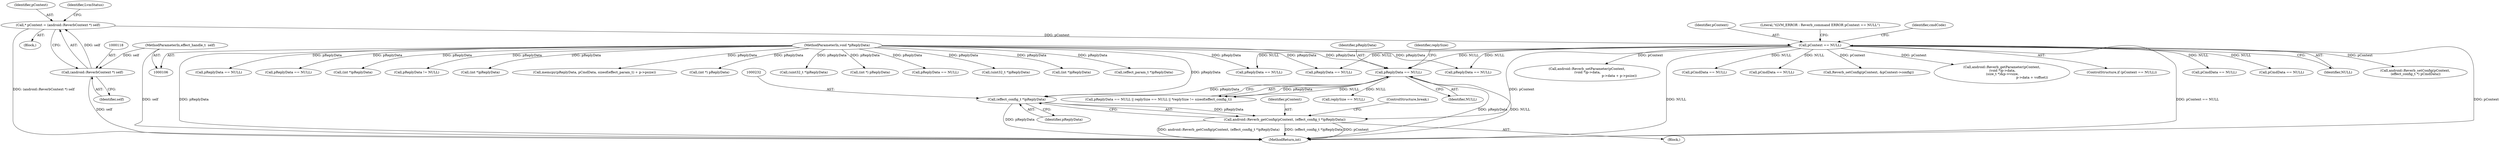 digraph "0_Android_9e29523b9537983b4c4b205ff868d0b3bca0383b_0@pointer" {
"1000231" [label="(Call,(effect_config_t *)pReplyData)"];
"1000211" [label="(Call,pReplyData == NULL)"];
"1000112" [label="(MethodParameterIn,void *pReplyData)"];
"1000127" [label="(Call,pContext == NULL)"];
"1000115" [label="(Call,* pContext = (android::ReverbContext *) self)"];
"1000117" [label="(Call,(android::ReverbContext *) self)"];
"1000107" [label="(MethodParameterIn,effect_handle_t  self)"];
"1000229" [label="(Call,android::Reverb_getConfig(pContext, (effect_config_t *)pReplyData))"];
"1000119" [label="(Identifier,self)"];
"1000563" [label="(Call,pCmdData == NULL)"];
"1000430" [label="(Call,(int *)pReplyData)"];
"1000138" [label="(Block,)"];
"1000129" [label="(Identifier,NULL)"];
"1000128" [label="(Identifier,pContext)"];
"1000116" [label="(Identifier,pContext)"];
"1000202" [label="(Call,android::Reverb_setConfig(pContext,\n (effect_config_t *) pCmdData))"];
"1000311" [label="(Call,memcpy(pReplyData, pCmdData, sizeof(effect_param_t) + p->psize))"];
"1000215" [label="(Call,replySize == NULL)"];
"1000115" [label="(Call,* pContext = (android::ReverbContext *) self)"];
"1000433" [label="(Call,android::Reverb_setParameter(pContext,\n (void *)p->data,\n                                                              p->data + p->psize))"];
"1000142" [label="(Call,pReplyData == NULL)"];
"1000688" [label="(MethodReturn,int)"];
"1000127" [label="(Call,pContext == NULL)"];
"1000162" [label="(Call,(int *) pReplyData)"];
"1000619" [label="(Call,(uint32_t *)pReplyData)"];
"1000132" [label="(Literal,\"\tLVM_ERROR : Reverb_command ERROR pContext == NULL\")"];
"1000213" [label="(Identifier,NULL)"];
"1000199" [label="(Call,(int *) pReplyData)"];
"1000271" [label="(Call,pCmdData == NULL)"];
"1000179" [label="(Call,pReplyData == NULL)"];
"1000628" [label="(Call,(uint32_t *)pReplyData)"];
"1000211" [label="(Call,pReplyData == NULL)"];
"1000216" [label="(Identifier,replySize)"];
"1000107" [label="(MethodParameterIn,effect_handle_t  self)"];
"1000229" [label="(Call,android::Reverb_getConfig(pContext, (effect_config_t *)pReplyData))"];
"1000170" [label="(Call,pCmdData == NULL)"];
"1000236" [label="(Call,Reverb_setConfig(pContext, &pContext->config))"];
"1000550" [label="(Call,(int *)pReplyData)"];
"1000322" [label="(Call,(effect_param_t *)pReplyData)"];
"1000345" [label="(Call,android::Reverb_getParameter(pContext,\n (void *)p->data,\n (size_t *)&p->vsize,\n                                                          p->data + voffset))"];
"1000391" [label="(Call,pReplyData == NULL)"];
"1000210" [label="(Call,pReplyData == NULL || replySize == NULL || *replySize != sizeof(effect_config_t))"];
"1000230" [label="(Identifier,pContext)"];
"1000124" [label="(Identifier,LvmStatus)"];
"1000117" [label="(Call,(android::ReverbContext *) self)"];
"1000289" [label="(Call,pReplyData == NULL)"];
"1000113" [label="(Block,)"];
"1000233" [label="(Identifier,pReplyData)"];
"1000112" [label="(MethodParameterIn,void *pReplyData)"];
"1000126" [label="(ControlStructure,if (pContext == NULL))"];
"1000379" [label="(Call,pCmdData == NULL)"];
"1000234" [label="(ControlStructure,break;)"];
"1000212" [label="(Identifier,pReplyData)"];
"1000479" [label="(Call,(int *)pReplyData)"];
"1000137" [label="(Identifier,cmdCode)"];
"1000231" [label="(Call,(effect_config_t *)pReplyData)"];
"1000579" [label="(Call,pReplyData != NULL)"];
"1000522" [label="(Call,pReplyData == NULL)"];
"1000451" [label="(Call,pReplyData == NULL)"];
"1000231" -> "1000229"  [label="AST: "];
"1000231" -> "1000233"  [label="CFG: "];
"1000232" -> "1000231"  [label="AST: "];
"1000233" -> "1000231"  [label="AST: "];
"1000229" -> "1000231"  [label="CFG: "];
"1000231" -> "1000688"  [label="DDG: pReplyData"];
"1000231" -> "1000229"  [label="DDG: pReplyData"];
"1000211" -> "1000231"  [label="DDG: pReplyData"];
"1000112" -> "1000231"  [label="DDG: pReplyData"];
"1000211" -> "1000210"  [label="AST: "];
"1000211" -> "1000213"  [label="CFG: "];
"1000212" -> "1000211"  [label="AST: "];
"1000213" -> "1000211"  [label="AST: "];
"1000216" -> "1000211"  [label="CFG: "];
"1000210" -> "1000211"  [label="CFG: "];
"1000211" -> "1000688"  [label="DDG: pReplyData"];
"1000211" -> "1000688"  [label="DDG: NULL"];
"1000211" -> "1000210"  [label="DDG: pReplyData"];
"1000211" -> "1000210"  [label="DDG: NULL"];
"1000112" -> "1000211"  [label="DDG: pReplyData"];
"1000127" -> "1000211"  [label="DDG: NULL"];
"1000211" -> "1000215"  [label="DDG: NULL"];
"1000112" -> "1000106"  [label="AST: "];
"1000112" -> "1000688"  [label="DDG: pReplyData"];
"1000112" -> "1000142"  [label="DDG: pReplyData"];
"1000112" -> "1000162"  [label="DDG: pReplyData"];
"1000112" -> "1000179"  [label="DDG: pReplyData"];
"1000112" -> "1000199"  [label="DDG: pReplyData"];
"1000112" -> "1000289"  [label="DDG: pReplyData"];
"1000112" -> "1000311"  [label="DDG: pReplyData"];
"1000112" -> "1000322"  [label="DDG: pReplyData"];
"1000112" -> "1000391"  [label="DDG: pReplyData"];
"1000112" -> "1000430"  [label="DDG: pReplyData"];
"1000112" -> "1000451"  [label="DDG: pReplyData"];
"1000112" -> "1000479"  [label="DDG: pReplyData"];
"1000112" -> "1000522"  [label="DDG: pReplyData"];
"1000112" -> "1000550"  [label="DDG: pReplyData"];
"1000112" -> "1000579"  [label="DDG: pReplyData"];
"1000112" -> "1000619"  [label="DDG: pReplyData"];
"1000112" -> "1000628"  [label="DDG: pReplyData"];
"1000127" -> "1000126"  [label="AST: "];
"1000127" -> "1000129"  [label="CFG: "];
"1000128" -> "1000127"  [label="AST: "];
"1000129" -> "1000127"  [label="AST: "];
"1000132" -> "1000127"  [label="CFG: "];
"1000137" -> "1000127"  [label="CFG: "];
"1000127" -> "1000688"  [label="DDG: NULL"];
"1000127" -> "1000688"  [label="DDG: pContext == NULL"];
"1000127" -> "1000688"  [label="DDG: pContext"];
"1000115" -> "1000127"  [label="DDG: pContext"];
"1000127" -> "1000142"  [label="DDG: NULL"];
"1000127" -> "1000170"  [label="DDG: NULL"];
"1000127" -> "1000202"  [label="DDG: pContext"];
"1000127" -> "1000229"  [label="DDG: pContext"];
"1000127" -> "1000236"  [label="DDG: pContext"];
"1000127" -> "1000271"  [label="DDG: NULL"];
"1000127" -> "1000345"  [label="DDG: pContext"];
"1000127" -> "1000379"  [label="DDG: NULL"];
"1000127" -> "1000433"  [label="DDG: pContext"];
"1000127" -> "1000451"  [label="DDG: NULL"];
"1000127" -> "1000522"  [label="DDG: NULL"];
"1000127" -> "1000563"  [label="DDG: NULL"];
"1000115" -> "1000113"  [label="AST: "];
"1000115" -> "1000117"  [label="CFG: "];
"1000116" -> "1000115"  [label="AST: "];
"1000117" -> "1000115"  [label="AST: "];
"1000124" -> "1000115"  [label="CFG: "];
"1000115" -> "1000688"  [label="DDG: (android::ReverbContext *) self"];
"1000117" -> "1000115"  [label="DDG: self"];
"1000117" -> "1000119"  [label="CFG: "];
"1000118" -> "1000117"  [label="AST: "];
"1000119" -> "1000117"  [label="AST: "];
"1000117" -> "1000688"  [label="DDG: self"];
"1000107" -> "1000117"  [label="DDG: self"];
"1000107" -> "1000106"  [label="AST: "];
"1000107" -> "1000688"  [label="DDG: self"];
"1000229" -> "1000138"  [label="AST: "];
"1000230" -> "1000229"  [label="AST: "];
"1000234" -> "1000229"  [label="CFG: "];
"1000229" -> "1000688"  [label="DDG: android::Reverb_getConfig(pContext, (effect_config_t *)pReplyData)"];
"1000229" -> "1000688"  [label="DDG: (effect_config_t *)pReplyData"];
"1000229" -> "1000688"  [label="DDG: pContext"];
}
